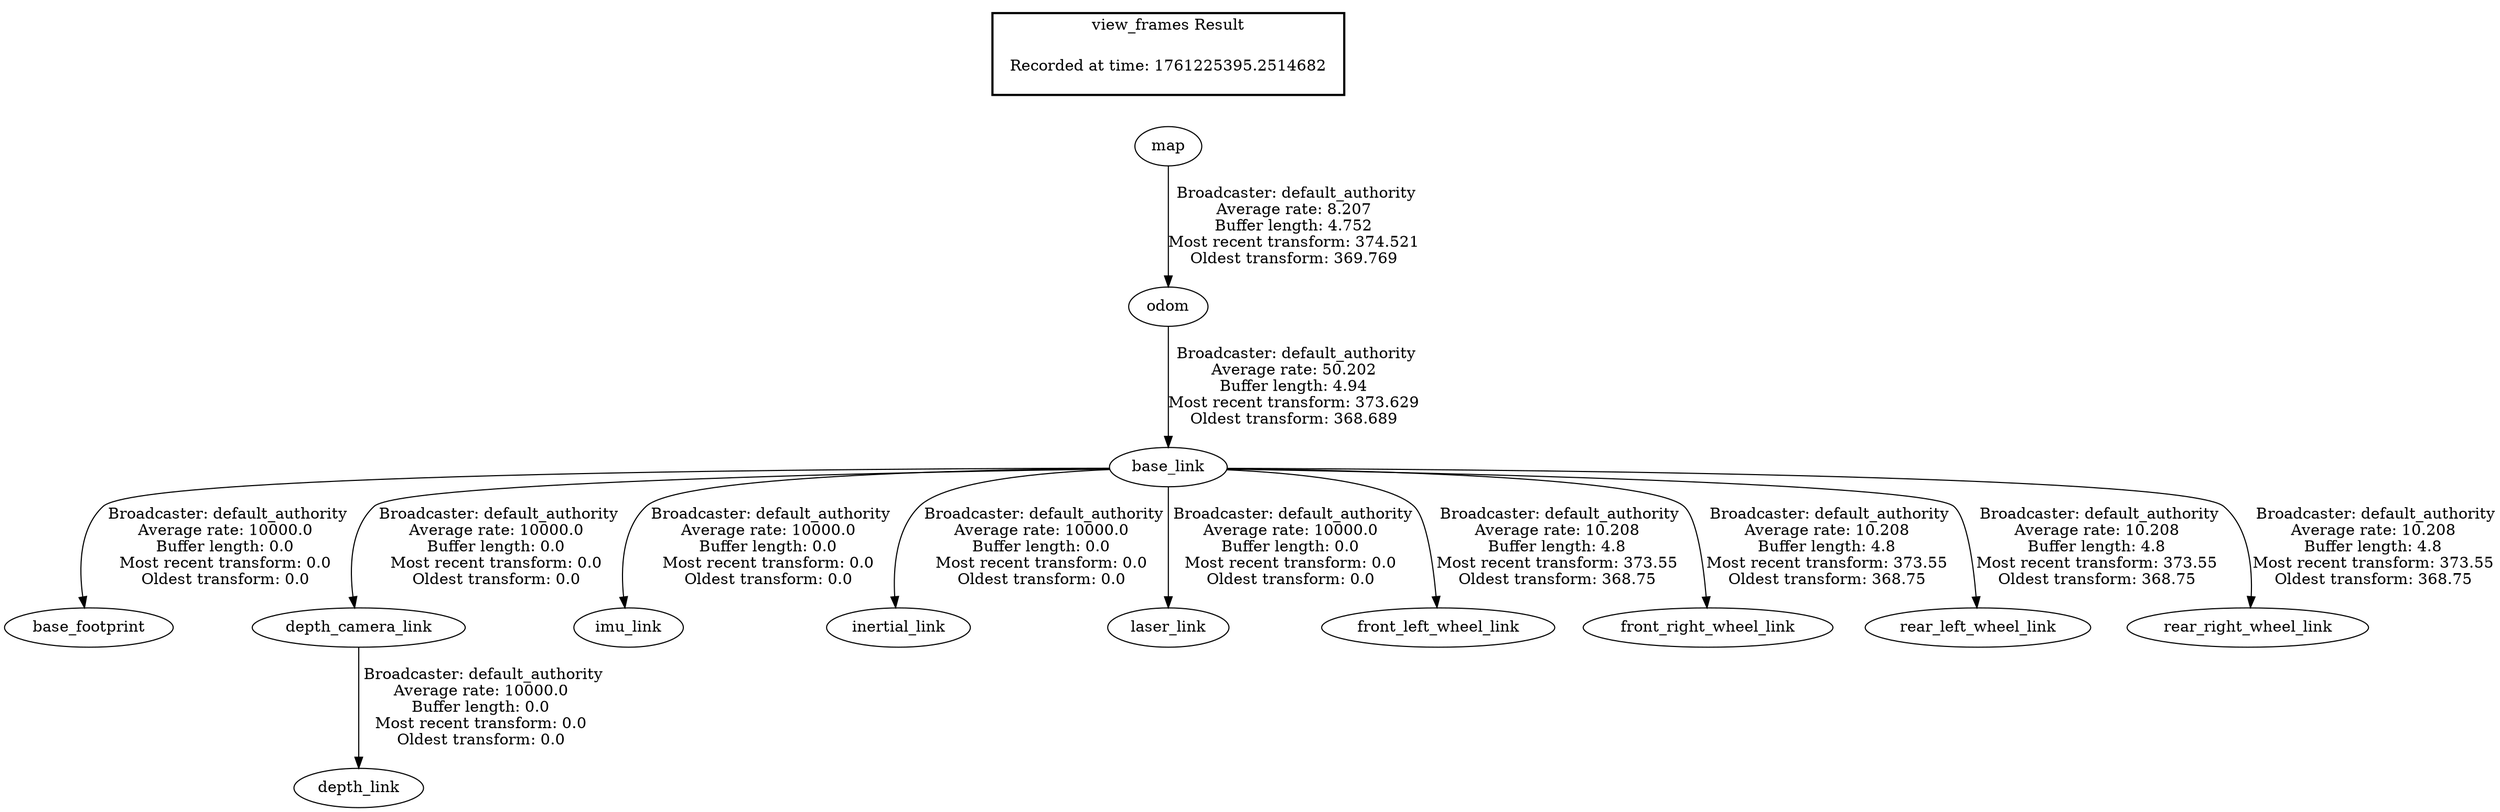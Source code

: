 digraph G {
"odom" -> "base_link"[label=" Broadcaster: default_authority\nAverage rate: 50.202\nBuffer length: 4.94\nMost recent transform: 373.629\nOldest transform: 368.689\n"];
"map" -> "odom"[label=" Broadcaster: default_authority\nAverage rate: 8.207\nBuffer length: 4.752\nMost recent transform: 374.521\nOldest transform: 369.769\n"];
"base_link" -> "base_footprint"[label=" Broadcaster: default_authority\nAverage rate: 10000.0\nBuffer length: 0.0\nMost recent transform: 0.0\nOldest transform: 0.0\n"];
"base_link" -> "depth_camera_link"[label=" Broadcaster: default_authority\nAverage rate: 10000.0\nBuffer length: 0.0\nMost recent transform: 0.0\nOldest transform: 0.0\n"];
"depth_camera_link" -> "depth_link"[label=" Broadcaster: default_authority\nAverage rate: 10000.0\nBuffer length: 0.0\nMost recent transform: 0.0\nOldest transform: 0.0\n"];
"base_link" -> "imu_link"[label=" Broadcaster: default_authority\nAverage rate: 10000.0\nBuffer length: 0.0\nMost recent transform: 0.0\nOldest transform: 0.0\n"];
"base_link" -> "inertial_link"[label=" Broadcaster: default_authority\nAverage rate: 10000.0\nBuffer length: 0.0\nMost recent transform: 0.0\nOldest transform: 0.0\n"];
"base_link" -> "laser_link"[label=" Broadcaster: default_authority\nAverage rate: 10000.0\nBuffer length: 0.0\nMost recent transform: 0.0\nOldest transform: 0.0\n"];
"base_link" -> "front_left_wheel_link"[label=" Broadcaster: default_authority\nAverage rate: 10.208\nBuffer length: 4.8\nMost recent transform: 373.55\nOldest transform: 368.75\n"];
"base_link" -> "front_right_wheel_link"[label=" Broadcaster: default_authority\nAverage rate: 10.208\nBuffer length: 4.8\nMost recent transform: 373.55\nOldest transform: 368.75\n"];
"base_link" -> "rear_left_wheel_link"[label=" Broadcaster: default_authority\nAverage rate: 10.208\nBuffer length: 4.8\nMost recent transform: 373.55\nOldest transform: 368.75\n"];
"base_link" -> "rear_right_wheel_link"[label=" Broadcaster: default_authority\nAverage rate: 10.208\nBuffer length: 4.8\nMost recent transform: 373.55\nOldest transform: 368.75\n"];
edge [style=invis];
 subgraph cluster_legend { style=bold; color=black; label ="view_frames Result";
"Recorded at time: 1761225395.2514682"[ shape=plaintext ] ;
}->"map";
}